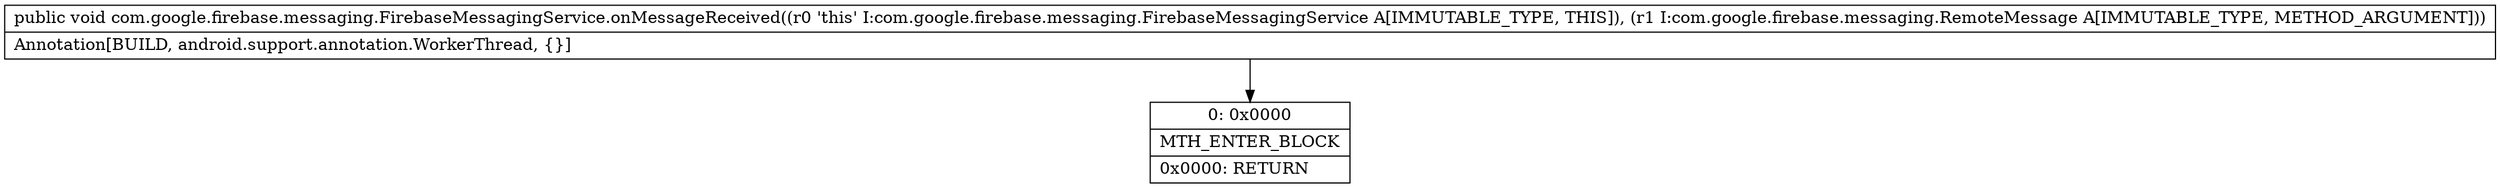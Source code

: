 digraph "CFG forcom.google.firebase.messaging.FirebaseMessagingService.onMessageReceived(Lcom\/google\/firebase\/messaging\/RemoteMessage;)V" {
Node_0 [shape=record,label="{0\:\ 0x0000|MTH_ENTER_BLOCK\l|0x0000: RETURN   \l}"];
MethodNode[shape=record,label="{public void com.google.firebase.messaging.FirebaseMessagingService.onMessageReceived((r0 'this' I:com.google.firebase.messaging.FirebaseMessagingService A[IMMUTABLE_TYPE, THIS]), (r1 I:com.google.firebase.messaging.RemoteMessage A[IMMUTABLE_TYPE, METHOD_ARGUMENT]))  | Annotation[BUILD, android.support.annotation.WorkerThread, \{\}]\l}"];
MethodNode -> Node_0;
}

